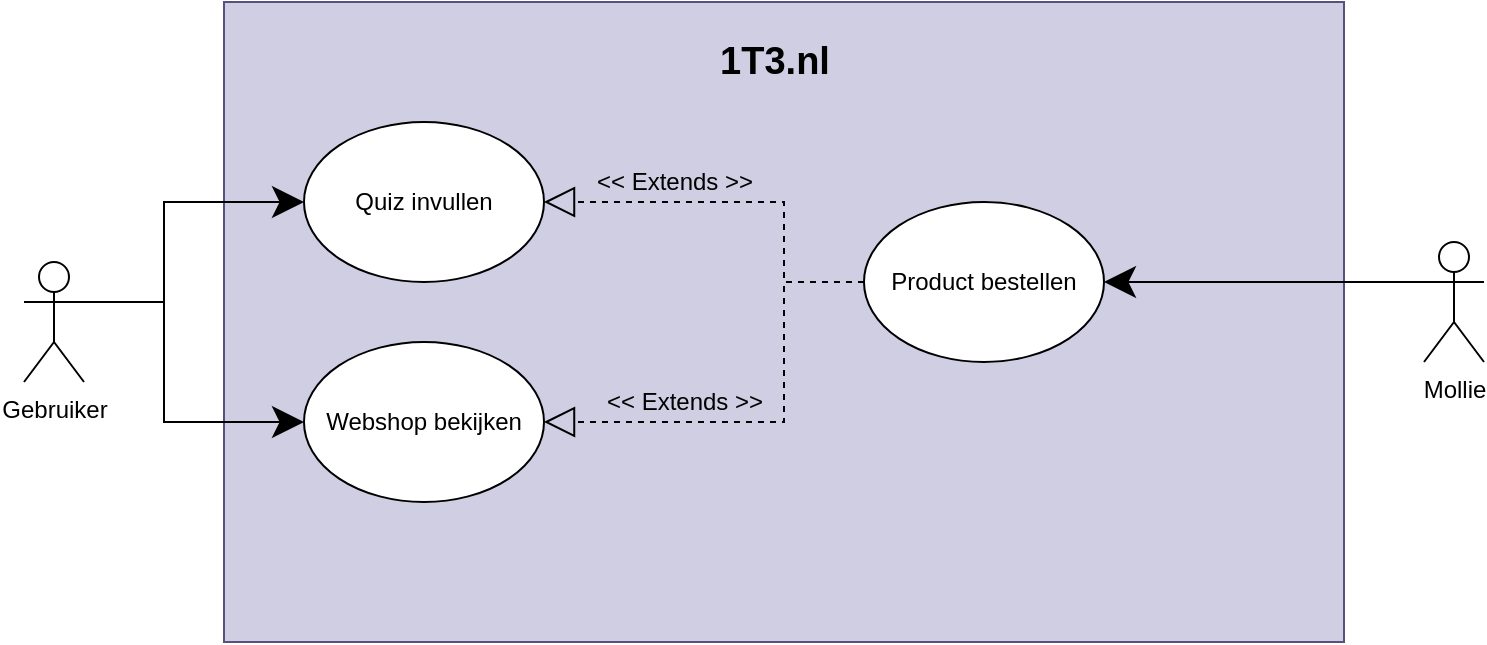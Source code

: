 <mxfile version="14.6.0" type="device"><diagram id="O7SmF7uHUNHeYMACfYpD" name="Page-1"><mxGraphModel dx="1038" dy="579" grid="1" gridSize="10" guides="1" tooltips="1" connect="1" arrows="1" fold="1" page="1" pageScale="1" pageWidth="850" pageHeight="1100" math="0" shadow="0"><root><mxCell id="0"/><mxCell id="1" parent="0"/><mxCell id="6WMH-R2J2sLn8OE9xxWV-2" value="Gebruiker" style="shape=umlActor;verticalLabelPosition=bottom;verticalAlign=top;html=1;outlineConnect=0;" vertex="1" parent="1"><mxGeometry x="50" y="210" width="30" height="60" as="geometry"/></mxCell><mxCell id="6WMH-R2J2sLn8OE9xxWV-3" value="" style="rounded=0;whiteSpace=wrap;html=1;fillColor=#d0cee2;strokeColor=#56517e;" vertex="1" parent="1"><mxGeometry x="150" y="80" width="560" height="320" as="geometry"/></mxCell><mxCell id="6WMH-R2J2sLn8OE9xxWV-4" value="&lt;b&gt;&lt;font style=&quot;font-size: 19px&quot;&gt;1T3.nl&lt;/font&gt;&lt;/b&gt;" style="text;html=1;align=center;verticalAlign=middle;resizable=0;points=[];autosize=1;strokeColor=none;" vertex="1" parent="1"><mxGeometry x="390" y="100" width="70" height="20" as="geometry"/></mxCell><mxCell id="6WMH-R2J2sLn8OE9xxWV-5" value="Quiz invullen" style="ellipse;whiteSpace=wrap;html=1;" vertex="1" parent="1"><mxGeometry x="190" y="140" width="120" height="80" as="geometry"/></mxCell><mxCell id="6WMH-R2J2sLn8OE9xxWV-6" value="Webshop bekijken" style="ellipse;whiteSpace=wrap;html=1;" vertex="1" parent="1"><mxGeometry x="190" y="250" width="120" height="80" as="geometry"/></mxCell><mxCell id="6WMH-R2J2sLn8OE9xxWV-7" value="Product bestellen" style="ellipse;whiteSpace=wrap;html=1;" vertex="1" parent="1"><mxGeometry x="470" y="180" width="120" height="80" as="geometry"/></mxCell><mxCell id="6WMH-R2J2sLn8OE9xxWV-8" value="" style="endArrow=block;html=1;entryX=1;entryY=0.5;entryDx=0;entryDy=0;exitX=0;exitY=0.5;exitDx=0;exitDy=0;dashed=1;endFill=0;startSize=9;endSize=13;edgeStyle=orthogonalEdgeStyle;rounded=0;" edge="1" parent="1" source="6WMH-R2J2sLn8OE9xxWV-7" target="6WMH-R2J2sLn8OE9xxWV-6"><mxGeometry width="50" height="50" relative="1" as="geometry"><mxPoint x="330" y="350" as="sourcePoint"/><mxPoint x="380" y="300" as="targetPoint"/><Array as="points"><mxPoint x="430" y="220"/><mxPoint x="430" y="290"/></Array></mxGeometry></mxCell><mxCell id="6WMH-R2J2sLn8OE9xxWV-9" value="&amp;lt;&amp;lt; Extends &amp;gt;&amp;gt;" style="text;html=1;align=center;verticalAlign=middle;resizable=0;points=[];autosize=1;strokeColor=none;" vertex="1" parent="1"><mxGeometry x="335" y="270" width="90" height="20" as="geometry"/></mxCell><mxCell id="6WMH-R2J2sLn8OE9xxWV-10" value="" style="endArrow=classic;html=1;startSize=9;endSize=13;exitX=1;exitY=0.333;exitDx=0;exitDy=0;exitPerimeter=0;entryX=0;entryY=0.5;entryDx=0;entryDy=0;edgeStyle=orthogonalEdgeStyle;rounded=0;" edge="1" parent="1" source="6WMH-R2J2sLn8OE9xxWV-2" target="6WMH-R2J2sLn8OE9xxWV-5"><mxGeometry width="50" height="50" relative="1" as="geometry"><mxPoint x="60" y="160" as="sourcePoint"/><mxPoint x="110" y="110" as="targetPoint"/><Array as="points"><mxPoint x="120" y="230"/><mxPoint x="120" y="180"/></Array></mxGeometry></mxCell><mxCell id="6WMH-R2J2sLn8OE9xxWV-11" value="" style="endArrow=classic;html=1;startSize=9;endSize=13;entryX=0;entryY=0.5;entryDx=0;entryDy=0;edgeStyle=orthogonalEdgeStyle;rounded=0;" edge="1" parent="1" target="6WMH-R2J2sLn8OE9xxWV-6"><mxGeometry width="50" height="50" relative="1" as="geometry"><mxPoint x="110" y="230" as="sourcePoint"/><mxPoint x="200" y="210" as="targetPoint"/><Array as="points"><mxPoint x="120" y="230"/><mxPoint x="120" y="290"/></Array></mxGeometry></mxCell><mxCell id="6WMH-R2J2sLn8OE9xxWV-12" value="Mollie" style="shape=umlActor;verticalLabelPosition=bottom;verticalAlign=top;html=1;outlineConnect=0;" vertex="1" parent="1"><mxGeometry x="750" y="200" width="30" height="60" as="geometry"/></mxCell><mxCell id="6WMH-R2J2sLn8OE9xxWV-15" value="" style="endArrow=block;html=1;entryX=1;entryY=0.5;entryDx=0;entryDy=0;dashed=1;endFill=0;startSize=9;endSize=13;exitX=0;exitY=0.5;exitDx=0;exitDy=0;edgeStyle=orthogonalEdgeStyle;rounded=0;" edge="1" parent="1" source="6WMH-R2J2sLn8OE9xxWV-7" target="6WMH-R2J2sLn8OE9xxWV-5"><mxGeometry width="50" height="50" relative="1" as="geometry"><mxPoint x="425" y="290" as="sourcePoint"/><mxPoint x="320" y="300" as="targetPoint"/><Array as="points"><mxPoint x="430" y="220"/><mxPoint x="430" y="180"/></Array></mxGeometry></mxCell><mxCell id="6WMH-R2J2sLn8OE9xxWV-16" value="&amp;lt;&amp;lt; Extends &amp;gt;&amp;gt;" style="text;html=1;align=center;verticalAlign=middle;resizable=0;points=[];autosize=1;strokeColor=none;" vertex="1" parent="1"><mxGeometry x="330" y="160" width="90" height="20" as="geometry"/></mxCell><mxCell id="6WMH-R2J2sLn8OE9xxWV-17" value="" style="endArrow=classic;html=1;startSize=9;endSize=13;exitX=0;exitY=0.333;exitDx=0;exitDy=0;exitPerimeter=0;entryX=1;entryY=0.5;entryDx=0;entryDy=0;" edge="1" parent="1" source="6WMH-R2J2sLn8OE9xxWV-12" target="6WMH-R2J2sLn8OE9xxWV-7"><mxGeometry width="50" height="50" relative="1" as="geometry"><mxPoint x="690" y="240" as="sourcePoint"/><mxPoint x="740" y="190" as="targetPoint"/></mxGeometry></mxCell></root></mxGraphModel></diagram></mxfile>